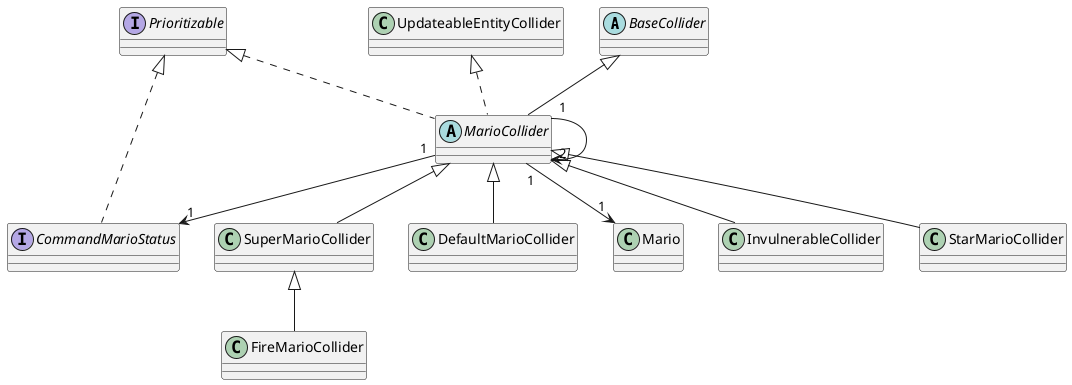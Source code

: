 @startuml
abstract BaseCollider
abstract MarioCollider
interface Prioritizable
interface CommandMarioStatus

DefaultMarioCollider -u-|> MarioCollider

FireMarioCollider -u-|> SuperMarioCollider

SuperMarioCollider -u-|> MarioCollider

MarioCollider -u-|> BaseCollider
MarioCollider .u.|> UpdateableEntityCollider
MarioCollider .u.|> Prioritizable
MarioCollider "1" --> "1" Mario
MarioCollider "1" --> "2" MarioCollider

CommandMarioStatus .u.|> Prioritizable
MarioCollider "1" --> "1" CommandMarioStatus

InvulnerableCollider -u-|> MarioCollider

StarMarioCollider -u-|> MarioCollider
@enduml
